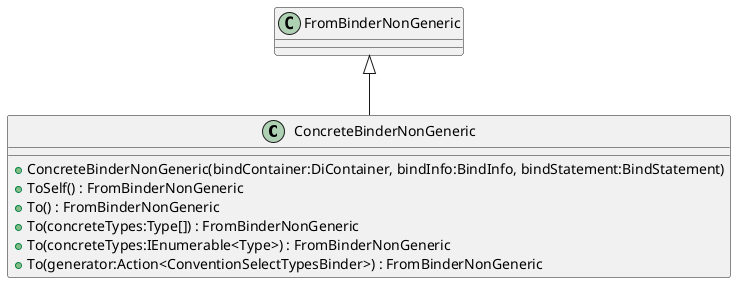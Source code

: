 @startuml
class ConcreteBinderNonGeneric {
    + ConcreteBinderNonGeneric(bindContainer:DiContainer, bindInfo:BindInfo, bindStatement:BindStatement)
    + ToSelf() : FromBinderNonGeneric
    + To() : FromBinderNonGeneric
    + To(concreteTypes:Type[]) : FromBinderNonGeneric
    + To(concreteTypes:IEnumerable<Type>) : FromBinderNonGeneric
    + To(generator:Action<ConventionSelectTypesBinder>) : FromBinderNonGeneric
}
FromBinderNonGeneric <|-- ConcreteBinderNonGeneric
@enduml
